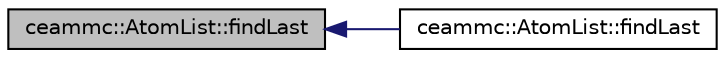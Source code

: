 digraph "ceammc::AtomList::findLast"
{
  edge [fontname="Helvetica",fontsize="10",labelfontname="Helvetica",labelfontsize="10"];
  node [fontname="Helvetica",fontsize="10",shape=record];
  rankdir="LR";
  Node1 [label="ceammc::AtomList::findLast",height=0.2,width=0.4,color="black", fillcolor="grey75", style="filled" fontcolor="black"];
  Node1 -> Node2 [dir="back",color="midnightblue",fontsize="10",style="solid",fontname="Helvetica"];
  Node2 [label="ceammc::AtomList::findLast",height=0.2,width=0.4,color="black", fillcolor="white", style="filled",URL="$classceammc_1_1_atom_list.html#a66915ae9b51972bdd91f082c2dbb8208"];
}
